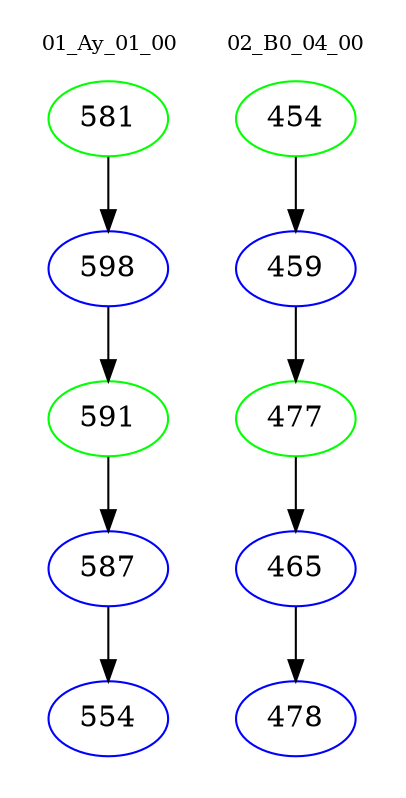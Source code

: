 digraph{
subgraph cluster_0 {
color = white
label = "01_Ay_01_00";
fontsize=10;
T0_581 [label="581", color="green"]
T0_581 -> T0_598 [color="black"]
T0_598 [label="598", color="blue"]
T0_598 -> T0_591 [color="black"]
T0_591 [label="591", color="green"]
T0_591 -> T0_587 [color="black"]
T0_587 [label="587", color="blue"]
T0_587 -> T0_554 [color="black"]
T0_554 [label="554", color="blue"]
}
subgraph cluster_1 {
color = white
label = "02_B0_04_00";
fontsize=10;
T1_454 [label="454", color="green"]
T1_454 -> T1_459 [color="black"]
T1_459 [label="459", color="blue"]
T1_459 -> T1_477 [color="black"]
T1_477 [label="477", color="green"]
T1_477 -> T1_465 [color="black"]
T1_465 [label="465", color="blue"]
T1_465 -> T1_478 [color="black"]
T1_478 [label="478", color="blue"]
}
}
